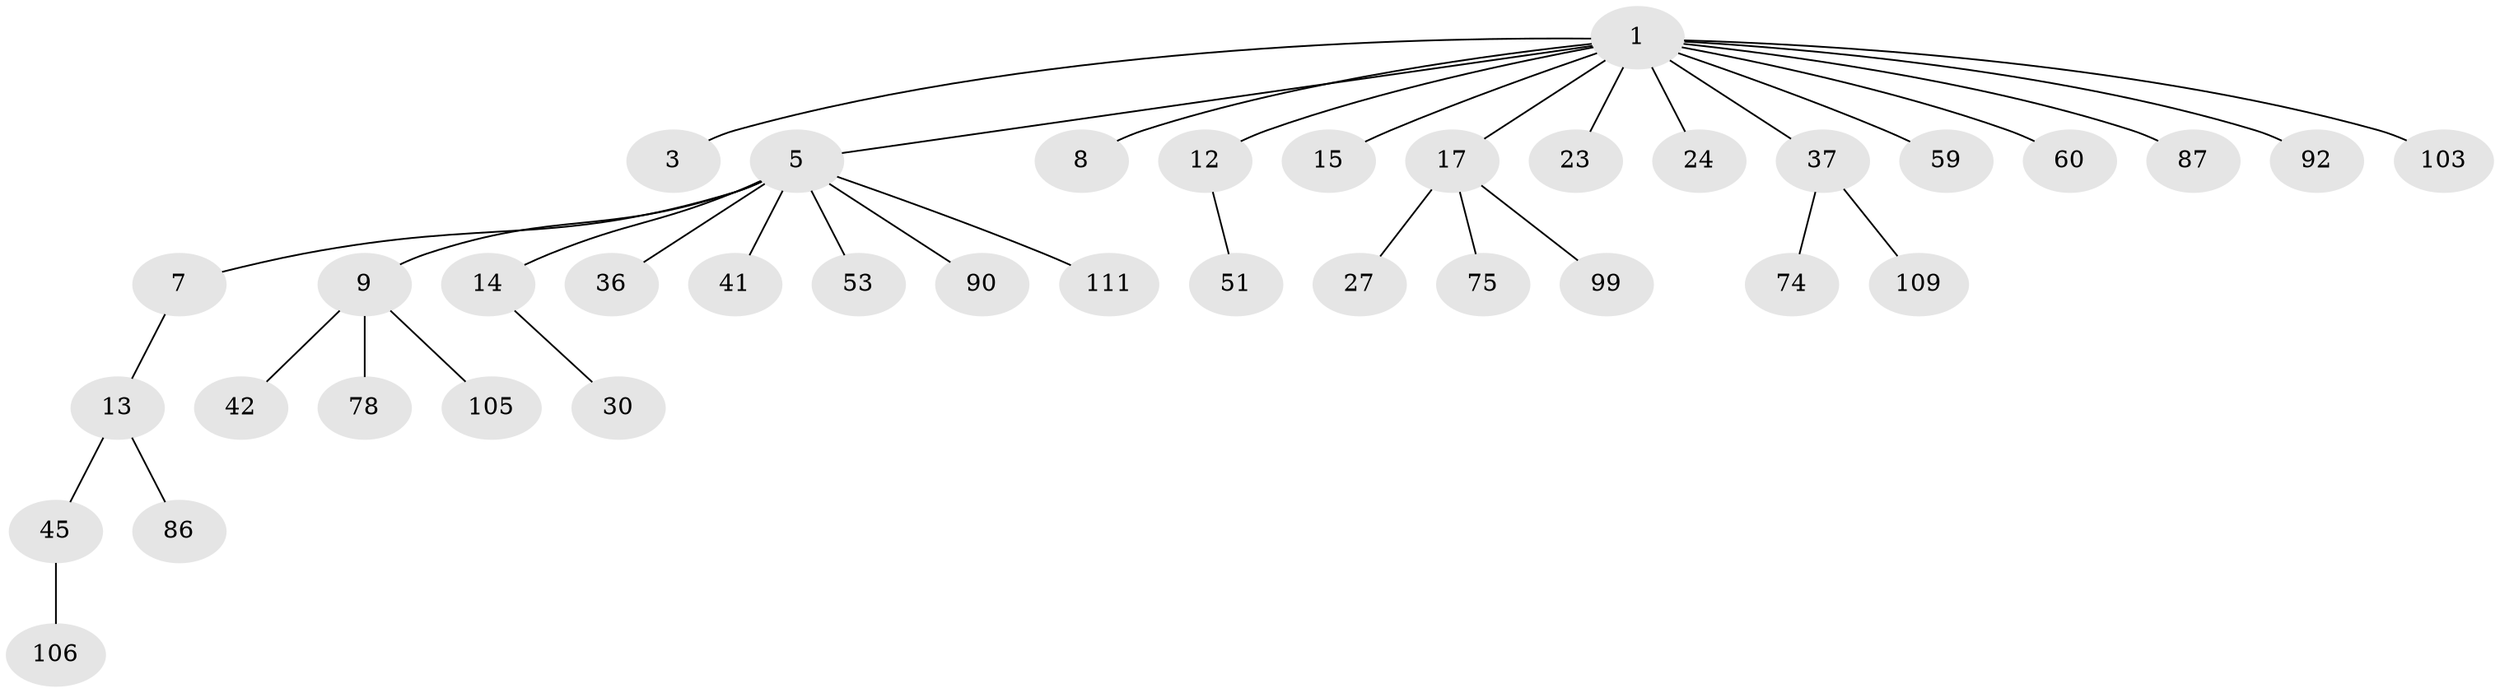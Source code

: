 // original degree distribution, {8: 0.016129032258064516, 1: 0.5161290322580645, 3: 0.10483870967741936, 6: 0.016129032258064516, 4: 0.056451612903225805, 5: 0.04032258064516129, 2: 0.25}
// Generated by graph-tools (version 1.1) at 2025/19/03/04/25 18:19:09]
// undirected, 37 vertices, 36 edges
graph export_dot {
graph [start="1"]
  node [color=gray90,style=filled];
  1 [super="+2+4+82"];
  3;
  5 [super="+29+67+6"];
  7 [super="+57+107+95"];
  8 [super="+79"];
  9 [super="+102+11"];
  12;
  13 [super="+43"];
  14 [super="+55+124+63+80"];
  15 [super="+33+83"];
  17 [super="+31+58+18"];
  23 [super="+35+54+62+44"];
  24 [super="+122+72+70+52"];
  27 [super="+97+120+39"];
  30;
  36 [super="+38+48"];
  37 [super="+71"];
  41 [super="+108+61+81"];
  42 [super="+73+69"];
  45 [super="+46+100"];
  51 [super="+85"];
  53;
  59;
  60;
  74;
  75;
  78 [super="+112"];
  86;
  87;
  90;
  92 [super="+114"];
  99;
  103;
  105;
  106;
  109 [super="+121"];
  111;
  1 -- 15;
  1 -- 17;
  1 -- 23;
  1 -- 24;
  1 -- 92;
  1 -- 3;
  1 -- 37;
  1 -- 5;
  1 -- 103;
  1 -- 12;
  1 -- 87;
  1 -- 60;
  1 -- 8;
  1 -- 59;
  5 -- 7;
  5 -- 14;
  5 -- 90;
  5 -- 36;
  5 -- 111;
  5 -- 9;
  5 -- 53;
  5 -- 41;
  7 -- 13;
  9 -- 42;
  9 -- 105;
  9 -- 78;
  12 -- 51;
  13 -- 45;
  13 -- 86;
  14 -- 30;
  17 -- 99;
  17 -- 27;
  17 -- 75;
  37 -- 74;
  37 -- 109;
  45 -- 106;
}
